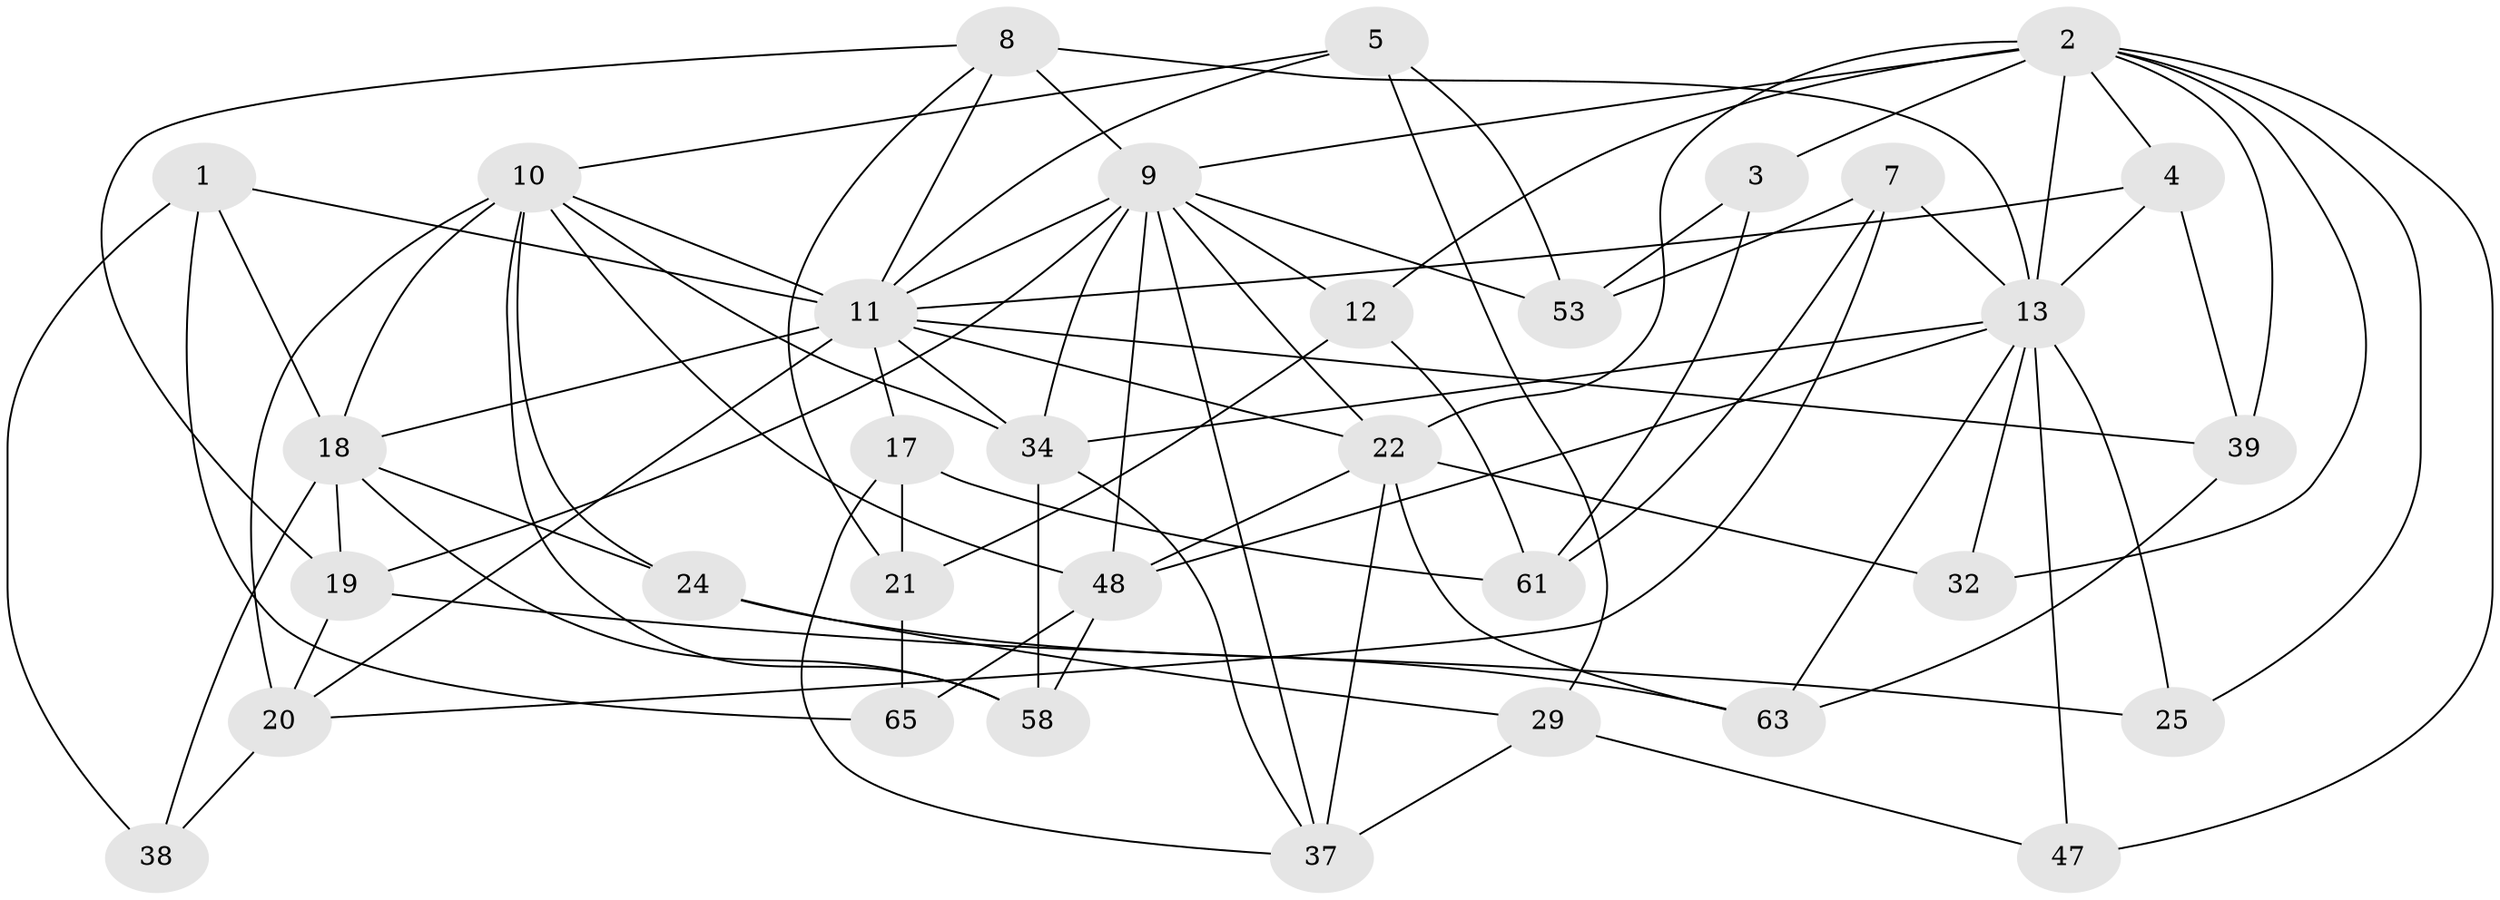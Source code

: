 // original degree distribution, {4: 1.0}
// Generated by graph-tools (version 1.1) at 2025/16/03/09/25 04:16:13]
// undirected, 33 vertices, 85 edges
graph export_dot {
graph [start="1"]
  node [color=gray90,style=filled];
  1;
  2 [super="+44+15+6"];
  3;
  4;
  5;
  7;
  8 [super="+42"];
  9 [super="+67+16+64"];
  10 [super="+14"];
  11 [super="+23+54+31+36"];
  12;
  13 [super="+59+56+40+45"];
  17 [super="+26"];
  18 [super="+27+52"];
  19 [super="+35"];
  20 [super="+62"];
  21;
  22 [super="+28"];
  24;
  25;
  29;
  32;
  34 [super="+50"];
  37 [super="+60"];
  38;
  39;
  47;
  48 [super="+51+57"];
  53;
  58;
  61;
  63;
  65;
  1 -- 38;
  1 -- 65;
  1 -- 18;
  1 -- 11;
  2 -- 12;
  2 -- 3 [weight=2];
  2 -- 4;
  2 -- 32 [weight=2];
  2 -- 39;
  2 -- 13 [weight=2];
  2 -- 47;
  2 -- 25;
  2 -- 22 [weight=2];
  2 -- 9;
  3 -- 53;
  3 -- 61;
  4 -- 39;
  4 -- 11;
  4 -- 13;
  5 -- 53;
  5 -- 29;
  5 -- 11;
  5 -- 10;
  7 -- 53;
  7 -- 61;
  7 -- 20;
  7 -- 13;
  8 -- 13 [weight=2];
  8 -- 19;
  8 -- 21;
  8 -- 11;
  8 -- 9;
  9 -- 34;
  9 -- 37;
  9 -- 11;
  9 -- 48 [weight=2];
  9 -- 19;
  9 -- 22 [weight=2];
  9 -- 12;
  9 -- 53;
  10 -- 24;
  10 -- 48;
  10 -- 34;
  10 -- 18;
  10 -- 20;
  10 -- 58;
  10 -- 11;
  11 -- 34;
  11 -- 20;
  11 -- 17 [weight=3];
  11 -- 18;
  11 -- 22;
  11 -- 39;
  12 -- 21;
  12 -- 61;
  13 -- 25 [weight=2];
  13 -- 47 [weight=2];
  13 -- 32;
  13 -- 63;
  13 -- 34;
  13 -- 48;
  17 -- 61;
  17 -- 21;
  17 -- 37;
  18 -- 38;
  18 -- 58;
  18 -- 19 [weight=2];
  18 -- 24;
  19 -- 20;
  19 -- 25;
  20 -- 38 [weight=2];
  21 -- 65;
  22 -- 32;
  22 -- 37 [weight=2];
  22 -- 48;
  22 -- 63;
  24 -- 63;
  24 -- 29;
  29 -- 47;
  29 -- 37;
  34 -- 58;
  34 -- 37;
  39 -- 63;
  48 -- 65 [weight=2];
  48 -- 58;
}
